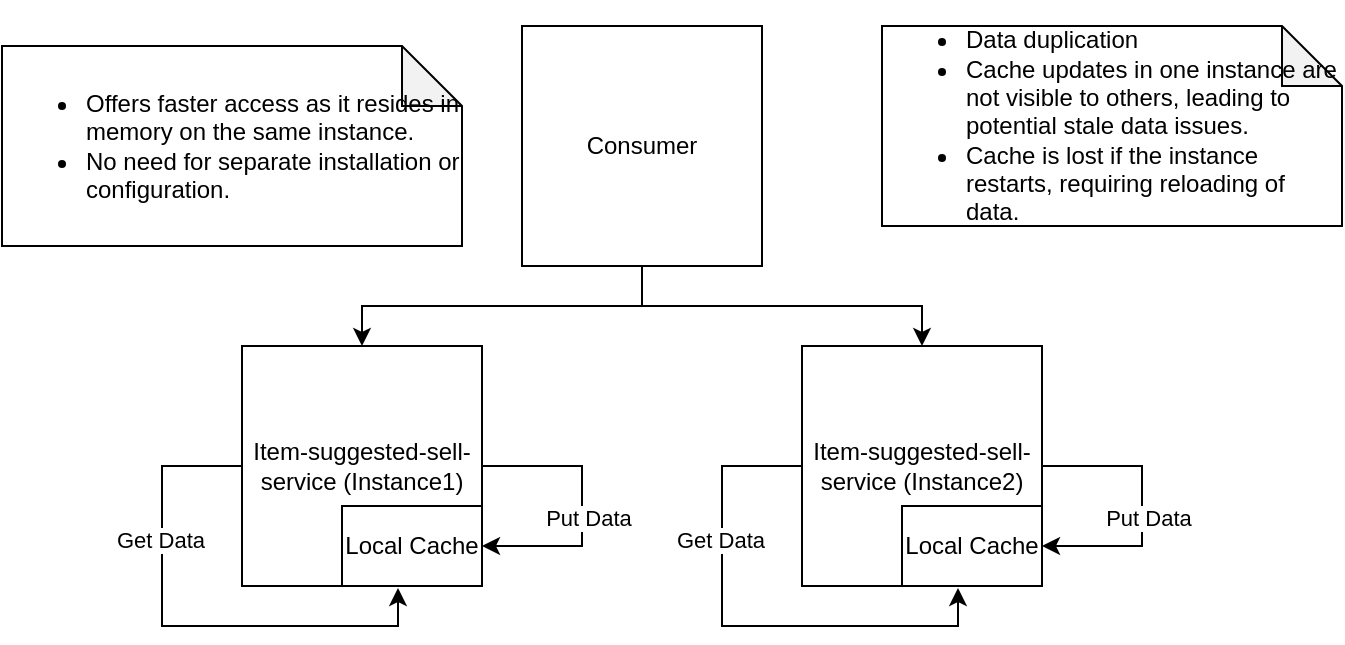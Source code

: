 <mxfile version="25.0.1">
  <diagram name="Page-1" id="5IWywqPwiNhNZYy0IlvY">
    <mxGraphModel dx="880" dy="426" grid="1" gridSize="10" guides="1" tooltips="1" connect="1" arrows="1" fold="1" page="1" pageScale="1" pageWidth="850" pageHeight="1100" math="0" shadow="0">
      <root>
        <mxCell id="0" />
        <mxCell id="1" parent="0" />
        <mxCell id="1DmagxJH7YWcO8vsQb3A-10" style="edgeStyle=orthogonalEdgeStyle;rounded=0;orthogonalLoop=1;jettySize=auto;html=1;exitX=1;exitY=0.5;exitDx=0;exitDy=0;entryX=1;entryY=0.5;entryDx=0;entryDy=0;" edge="1" parent="1" source="1DmagxJH7YWcO8vsQb3A-1" target="1DmagxJH7YWcO8vsQb3A-4">
          <mxGeometry relative="1" as="geometry">
            <Array as="points">
              <mxPoint x="330" y="300" />
              <mxPoint x="330" y="340" />
            </Array>
          </mxGeometry>
        </mxCell>
        <mxCell id="1DmagxJH7YWcO8vsQb3A-11" value="Put Data" style="edgeLabel;html=1;align=center;verticalAlign=middle;resizable=0;points=[];" vertex="1" connectable="0" parent="1DmagxJH7YWcO8vsQb3A-10">
          <mxGeometry x="0.086" y="3" relative="1" as="geometry">
            <mxPoint as="offset" />
          </mxGeometry>
        </mxCell>
        <mxCell id="1DmagxJH7YWcO8vsQb3A-1" value="Item-suggested-sell-service (Instance1)" style="whiteSpace=wrap;html=1;aspect=fixed;" vertex="1" parent="1">
          <mxGeometry x="160" y="240" width="120" height="120" as="geometry" />
        </mxCell>
        <mxCell id="1DmagxJH7YWcO8vsQb3A-4" value="Local Cache" style="rounded=0;whiteSpace=wrap;html=1;" vertex="1" parent="1">
          <mxGeometry x="210" y="320" width="70" height="40" as="geometry" />
        </mxCell>
        <mxCell id="1DmagxJH7YWcO8vsQb3A-8" style="edgeStyle=orthogonalEdgeStyle;rounded=0;orthogonalLoop=1;jettySize=auto;html=1;exitX=0;exitY=0.5;exitDx=0;exitDy=0;entryX=0.4;entryY=1.025;entryDx=0;entryDy=0;entryPerimeter=0;" edge="1" parent="1" source="1DmagxJH7YWcO8vsQb3A-1" target="1DmagxJH7YWcO8vsQb3A-4">
          <mxGeometry relative="1" as="geometry">
            <Array as="points">
              <mxPoint x="120" y="300" />
              <mxPoint x="120" y="380" />
              <mxPoint x="238" y="380" />
            </Array>
          </mxGeometry>
        </mxCell>
        <mxCell id="1DmagxJH7YWcO8vsQb3A-9" value="Get Data" style="edgeLabel;html=1;align=center;verticalAlign=middle;resizable=0;points=[];" vertex="1" connectable="0" parent="1DmagxJH7YWcO8vsQb3A-8">
          <mxGeometry x="-0.401" y="-1" relative="1" as="geometry">
            <mxPoint as="offset" />
          </mxGeometry>
        </mxCell>
        <mxCell id="1DmagxJH7YWcO8vsQb3A-14" style="edgeStyle=orthogonalEdgeStyle;rounded=0;orthogonalLoop=1;jettySize=auto;html=1;exitX=0.5;exitY=1;exitDx=0;exitDy=0;" edge="1" parent="1" source="1DmagxJH7YWcO8vsQb3A-12" target="1DmagxJH7YWcO8vsQb3A-1">
          <mxGeometry relative="1" as="geometry" />
        </mxCell>
        <mxCell id="1DmagxJH7YWcO8vsQb3A-22" style="edgeStyle=orthogonalEdgeStyle;rounded=0;orthogonalLoop=1;jettySize=auto;html=1;exitX=0.5;exitY=1;exitDx=0;exitDy=0;entryX=0.5;entryY=0;entryDx=0;entryDy=0;" edge="1" parent="1" source="1DmagxJH7YWcO8vsQb3A-12" target="1DmagxJH7YWcO8vsQb3A-18">
          <mxGeometry relative="1" as="geometry" />
        </mxCell>
        <mxCell id="1DmagxJH7YWcO8vsQb3A-12" value="Consumer" style="whiteSpace=wrap;html=1;aspect=fixed;" vertex="1" parent="1">
          <mxGeometry x="300" y="80" width="120" height="120" as="geometry" />
        </mxCell>
        <mxCell id="1DmagxJH7YWcO8vsQb3A-16" style="edgeStyle=orthogonalEdgeStyle;rounded=0;orthogonalLoop=1;jettySize=auto;html=1;exitX=1;exitY=0.5;exitDx=0;exitDy=0;entryX=1;entryY=0.5;entryDx=0;entryDy=0;" edge="1" source="1DmagxJH7YWcO8vsQb3A-18" target="1DmagxJH7YWcO8vsQb3A-19" parent="1">
          <mxGeometry relative="1" as="geometry">
            <Array as="points">
              <mxPoint x="610" y="300" />
              <mxPoint x="610" y="340" />
            </Array>
          </mxGeometry>
        </mxCell>
        <mxCell id="1DmagxJH7YWcO8vsQb3A-17" value="Put Data" style="edgeLabel;html=1;align=center;verticalAlign=middle;resizable=0;points=[];" vertex="1" connectable="0" parent="1DmagxJH7YWcO8vsQb3A-16">
          <mxGeometry x="0.086" y="3" relative="1" as="geometry">
            <mxPoint as="offset" />
          </mxGeometry>
        </mxCell>
        <mxCell id="1DmagxJH7YWcO8vsQb3A-18" value="Item-suggested-sell-service (Instance2)" style="whiteSpace=wrap;html=1;aspect=fixed;" vertex="1" parent="1">
          <mxGeometry x="440" y="240" width="120" height="120" as="geometry" />
        </mxCell>
        <mxCell id="1DmagxJH7YWcO8vsQb3A-19" value="Local Cache" style="rounded=0;whiteSpace=wrap;html=1;" vertex="1" parent="1">
          <mxGeometry x="490" y="320" width="70" height="40" as="geometry" />
        </mxCell>
        <mxCell id="1DmagxJH7YWcO8vsQb3A-20" style="edgeStyle=orthogonalEdgeStyle;rounded=0;orthogonalLoop=1;jettySize=auto;html=1;exitX=0;exitY=0.5;exitDx=0;exitDy=0;entryX=0.4;entryY=1.025;entryDx=0;entryDy=0;entryPerimeter=0;" edge="1" source="1DmagxJH7YWcO8vsQb3A-18" target="1DmagxJH7YWcO8vsQb3A-19" parent="1">
          <mxGeometry relative="1" as="geometry">
            <Array as="points">
              <mxPoint x="400" y="300" />
              <mxPoint x="400" y="380" />
              <mxPoint x="518" y="380" />
            </Array>
          </mxGeometry>
        </mxCell>
        <mxCell id="1DmagxJH7YWcO8vsQb3A-21" value="Get Data" style="edgeLabel;html=1;align=center;verticalAlign=middle;resizable=0;points=[];" vertex="1" connectable="0" parent="1DmagxJH7YWcO8vsQb3A-20">
          <mxGeometry x="-0.401" y="-1" relative="1" as="geometry">
            <mxPoint as="offset" />
          </mxGeometry>
        </mxCell>
        <mxCell id="1DmagxJH7YWcO8vsQb3A-23" value="&lt;ul&gt;&lt;li&gt;Offers faster access as it resides in memory on the same instance.&lt;/li&gt;&lt;li&gt;No need for separate installation or configuration.&lt;/li&gt;&lt;/ul&gt;" style="shape=note;whiteSpace=wrap;html=1;backgroundOutline=1;darkOpacity=0.05;align=left;" vertex="1" parent="1">
          <mxGeometry x="40" y="90" width="230" height="100" as="geometry" />
        </mxCell>
        <mxCell id="1DmagxJH7YWcO8vsQb3A-24" value="&lt;ul&gt;&lt;li&gt;&lt;span style=&quot;background-color: initial;&quot;&gt;Data duplication&lt;/span&gt;&lt;/li&gt;&lt;li&gt;&lt;span style=&quot;background-color: initial;&quot;&gt;Cache updates in one instance are not visible to others, leading to potential stale data issues.&lt;/span&gt;&lt;/li&gt;&lt;li&gt;&lt;span style=&quot;background-color: initial;&quot;&gt;Cache is lost if the instance restarts, requiring reloading of data.&lt;/span&gt;&lt;/li&gt;&lt;/ul&gt;" style="shape=note;whiteSpace=wrap;html=1;backgroundOutline=1;darkOpacity=0.05;align=left;" vertex="1" parent="1">
          <mxGeometry x="480" y="80" width="230" height="100" as="geometry" />
        </mxCell>
      </root>
    </mxGraphModel>
  </diagram>
</mxfile>
